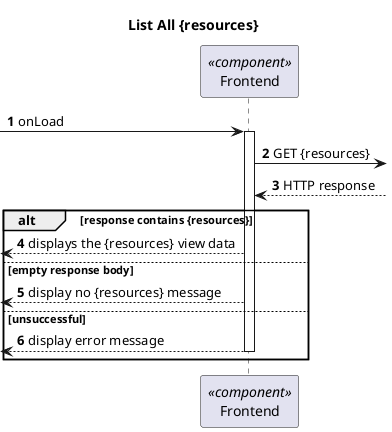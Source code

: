@startuml Process View - Level 3

autonumber
skinparam packageStyle rect

title List All {resources}

participant "Frontend" as FE <<component>>

-> FE: onLoad

activate FE

FE -> : GET {resources}
FE <-- : HTTP response

alt response contains {resources}

<-- FE : displays the {resources} view data

else empty response body

<-- FE : display no {resources} message

else unsuccessful

<-- FE : display error message

deactivate FE

end

@enduml